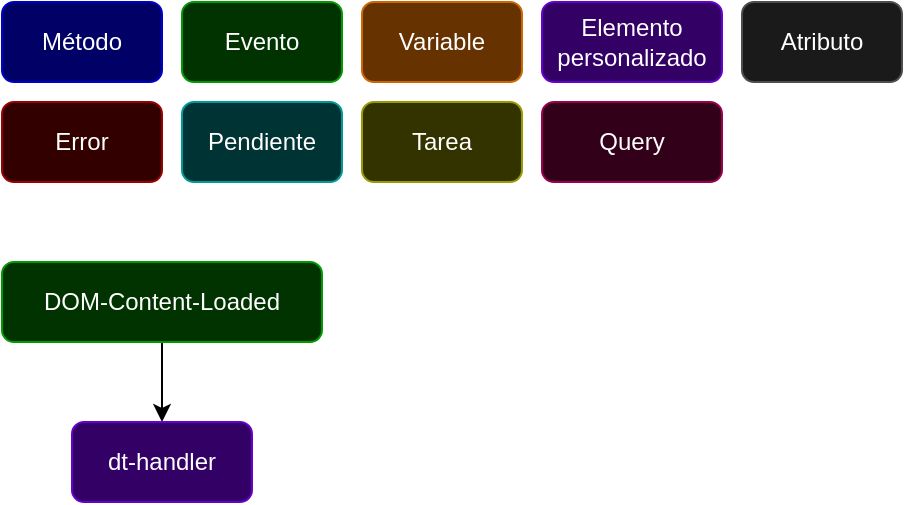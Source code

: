 <mxfile>
    <diagram id="pF1u73GGhc5GY88-13Jz" name="Page-1">
        <mxGraphModel dx="587" dy="875" grid="1" gridSize="10" guides="1" tooltips="1" connect="1" arrows="1" fold="1" page="0" pageScale="1" pageWidth="850" pageHeight="1100" math="0" shadow="0">
            <root>
                <mxCell id="0"/>
                <mxCell id="1" parent="0"/>
                <mxCell id="2" value="Elemento&lt;br&gt;personalizado" style="rounded=1;whiteSpace=wrap;html=1;fillColor=#330066;fontColor=#ffffff;strokeColor=#6600CC;gradientColor=none;" parent="1" vertex="1">
                    <mxGeometry x="390" y="-10" width="90" height="40" as="geometry"/>
                </mxCell>
                <mxCell id="3" value="Método" style="rounded=1;whiteSpace=wrap;html=1;fillColor=#000066;fontColor=#ffffff;strokeColor=#0000CC;gradientColor=none;" parent="1" vertex="1">
                    <mxGeometry x="120" y="-10" width="80" height="40" as="geometry"/>
                </mxCell>
                <mxCell id="4" value="Evento" style="rounded=1;whiteSpace=wrap;html=1;fillColor=#003300;fontColor=#ffffff;strokeColor=#009900;gradientColor=none;" parent="1" vertex="1">
                    <mxGeometry x="210" y="-10" width="80" height="40" as="geometry"/>
                </mxCell>
                <mxCell id="5" value="Variable" style="rounded=1;whiteSpace=wrap;html=1;fillColor=#663300;fontColor=#ffffff;strokeColor=#CC6600;gradientColor=none;" parent="1" vertex="1">
                    <mxGeometry x="300" y="-10" width="80" height="40" as="geometry"/>
                </mxCell>
                <mxCell id="6" value="Tarea" style="rounded=1;whiteSpace=wrap;html=1;fillColor=#333300;fontColor=#ffffff;strokeColor=#999900;gradientColor=none;" parent="1" vertex="1">
                    <mxGeometry x="300" y="40" width="80" height="40" as="geometry"/>
                </mxCell>
                <mxCell id="7" value="Error" style="rounded=1;whiteSpace=wrap;html=1;fillColor=#330000;fontColor=#ffffff;strokeColor=#990000;gradientColor=none;" parent="1" vertex="1">
                    <mxGeometry x="120" y="40" width="80" height="40" as="geometry"/>
                </mxCell>
                <mxCell id="8" value="Pendiente" style="rounded=1;whiteSpace=wrap;html=1;fillColor=#003333;fontColor=#ffffff;strokeColor=#009999;gradientColor=none;" parent="1" vertex="1">
                    <mxGeometry x="210" y="40" width="80" height="40" as="geometry"/>
                </mxCell>
                <mxCell id="22" style="edgeStyle=none;html=1;" parent="1" source="12" target="21" edge="1">
                    <mxGeometry relative="1" as="geometry"/>
                </mxCell>
                <mxCell id="12" value="DOM-Content-Loaded" style="rounded=1;whiteSpace=wrap;html=1;fillColor=#003300;fontColor=#ffffff;strokeColor=#009900;gradientColor=none;" parent="1" vertex="1">
                    <mxGeometry x="120" y="120" width="160" height="40" as="geometry"/>
                </mxCell>
                <mxCell id="21" value="dt-handler" style="rounded=1;whiteSpace=wrap;html=1;fillColor=#330066;fontColor=#ffffff;strokeColor=#6600CC;gradientColor=none;" parent="1" vertex="1">
                    <mxGeometry x="155" y="200" width="90" height="40" as="geometry"/>
                </mxCell>
                <mxCell id="29" value="Query" style="rounded=1;whiteSpace=wrap;html=1;fillColor=#33001A;fontColor=#ffffff;strokeColor=#99004D;gradientColor=none;" parent="1" vertex="1">
                    <mxGeometry x="390" y="40" width="90" height="40" as="geometry"/>
                </mxCell>
                <mxCell id="42" value="Atributo" style="rounded=1;whiteSpace=wrap;html=1;fillColor=#1A1A1A;fontColor=#ffffff;strokeColor=#4D4D4D;gradientColor=none;" parent="1" vertex="1">
                    <mxGeometry x="490" y="-10" width="80" height="40" as="geometry"/>
                </mxCell>
            </root>
        </mxGraphModel>
    </diagram>
</mxfile>